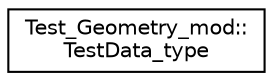 digraph "Graphical Class Hierarchy"
{
 // LATEX_PDF_SIZE
  edge [fontname="Helvetica",fontsize="10",labelfontname="Helvetica",labelfontsize="10"];
  node [fontname="Helvetica",fontsize="10",shape=record];
  rankdir="LR";
  Node0 [label="Test_Geometry_mod::\lTestData_type",height=0.2,width=0.4,color="black", fillcolor="white", style="filled",URL="$structTest__Geometry__mod_1_1TestData__type.html",tooltip=" "];
}
